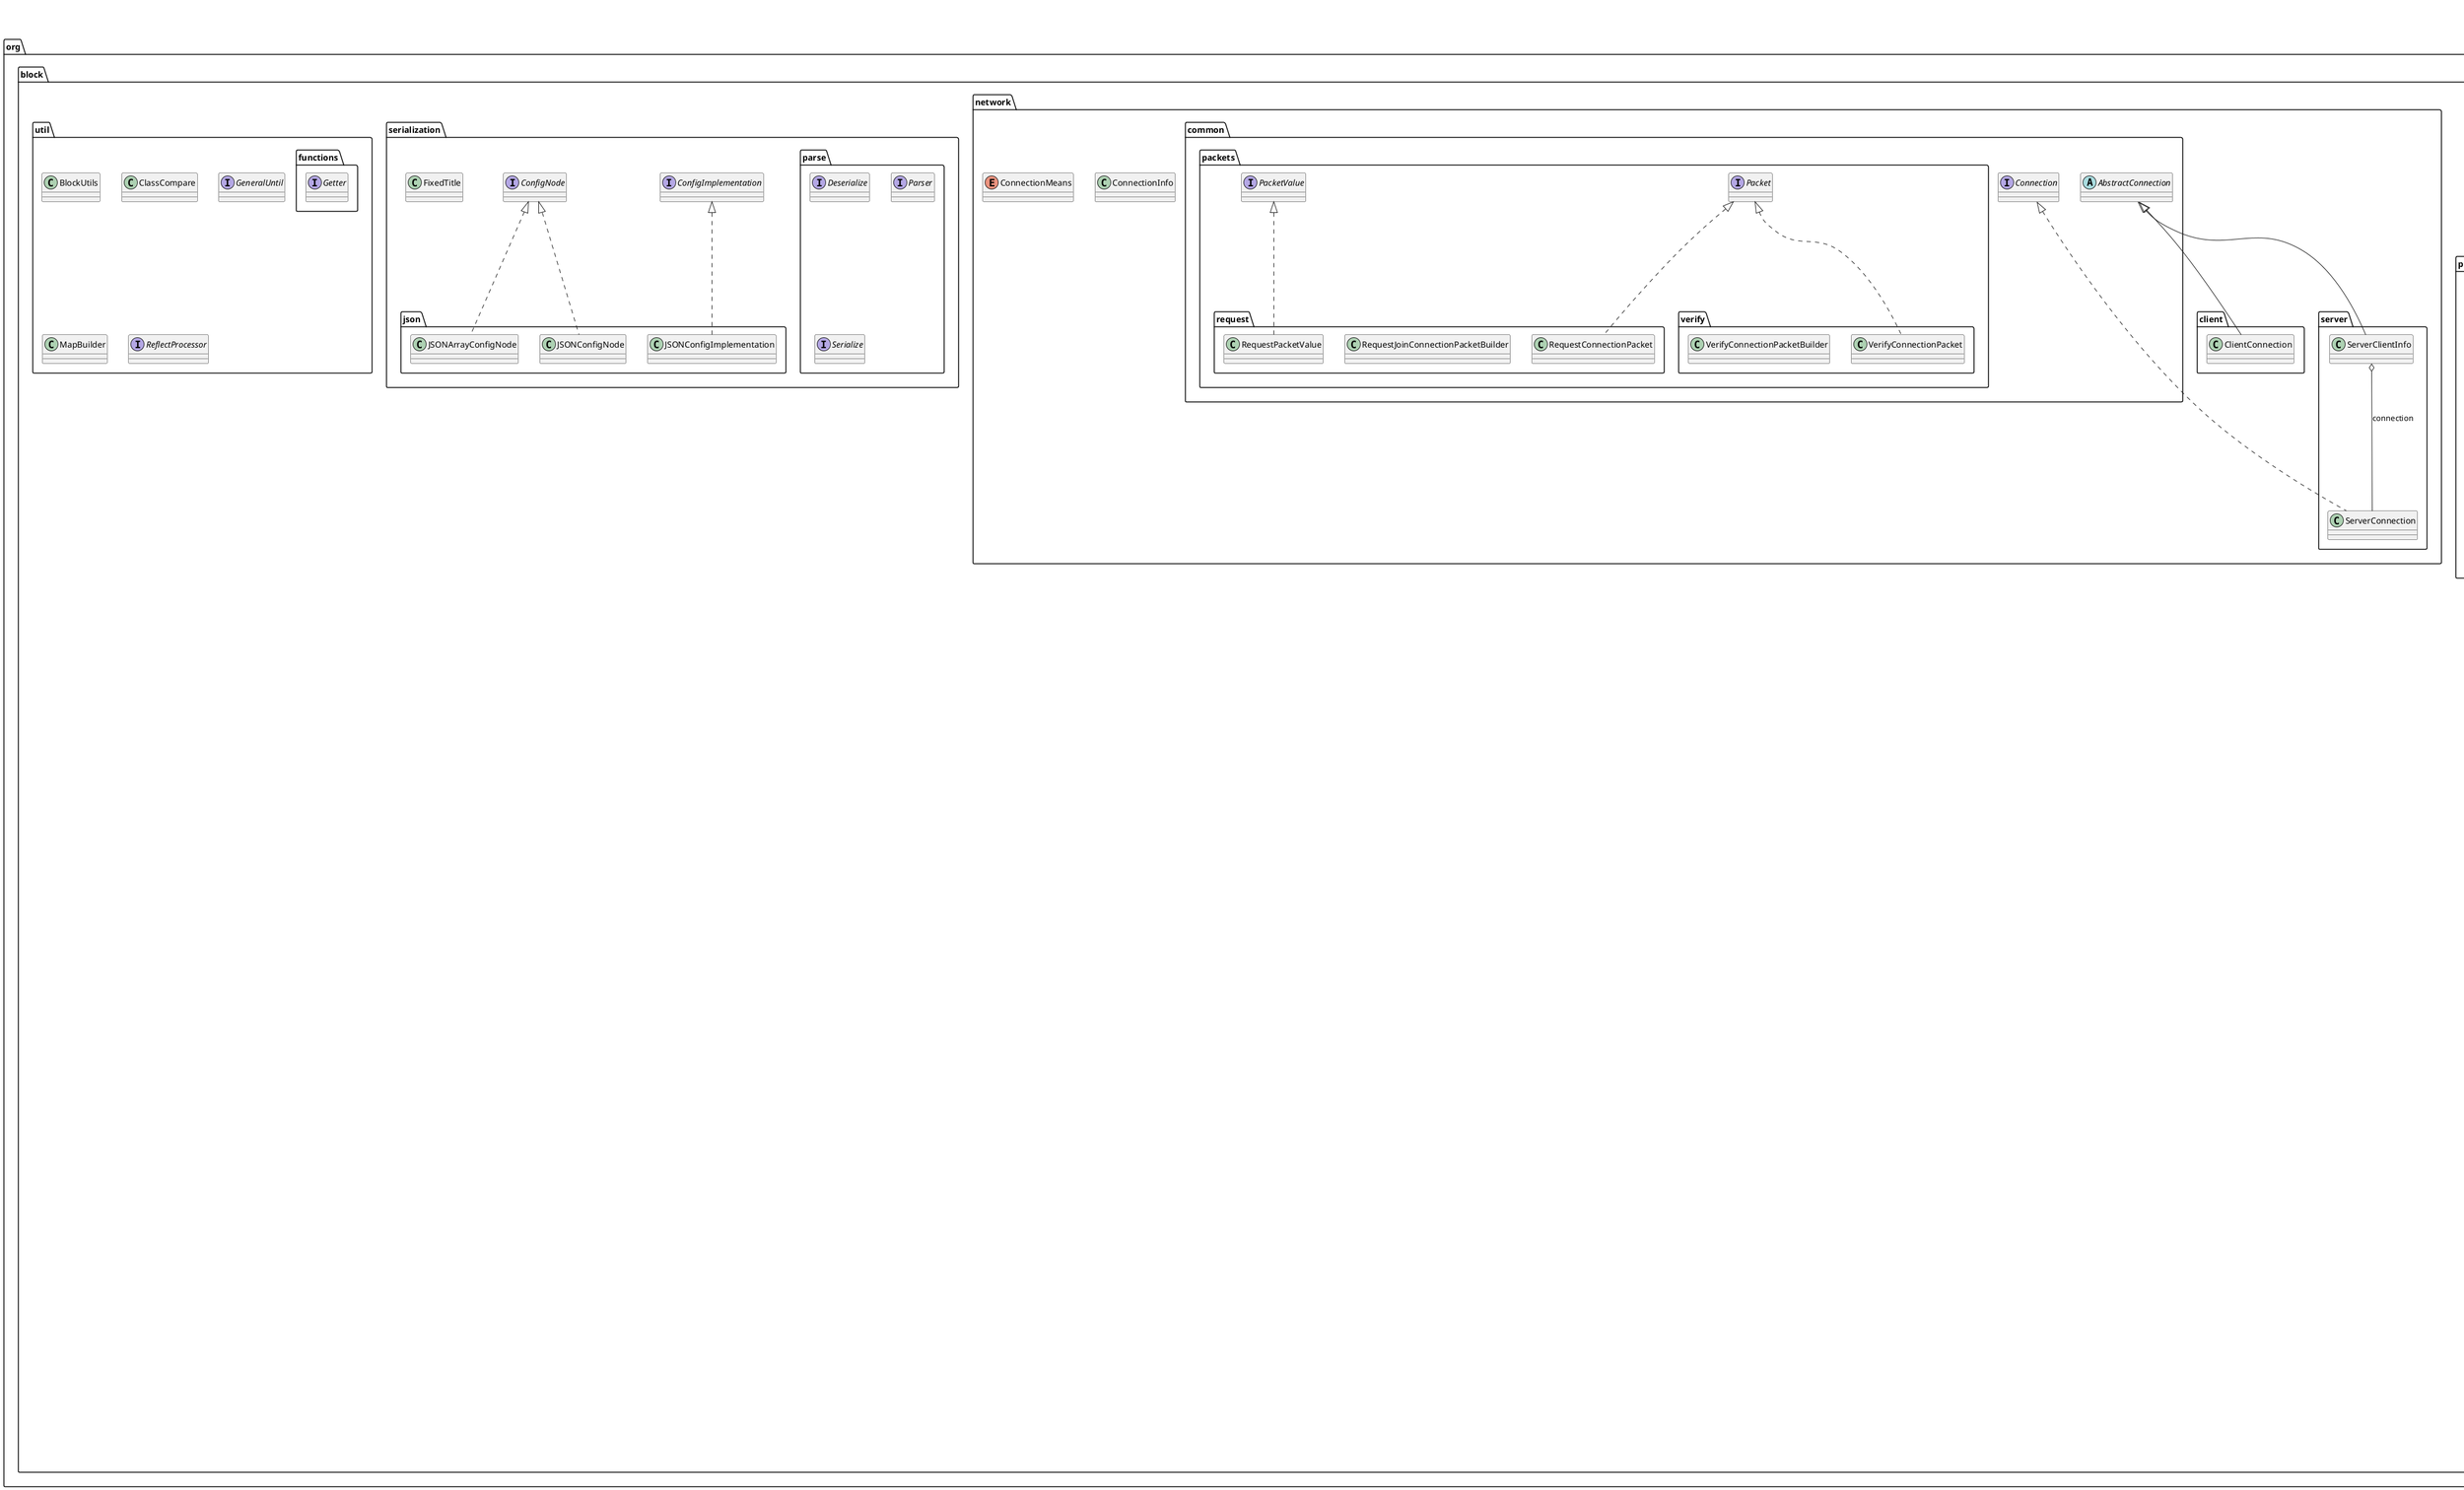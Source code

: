 @startuml

title __BLOCKS's Class Diagram__\n

  namespace org.block {
    class org.block.Blocks {
    }
    namespace network {
      class org.block.network.ConnectionInfo {
      }
      enum ConnectionMeans {
      }
      namespace client {
        class org.block.network.client.ClientConnection {
        }
      }
      namespace common {
        abstract class org.block.network.common.AbstractConnection {
        }
        interface org.block.network.common.Connection {
        }
        namespace packets {
          interface org.block.network.common.packets.Packet {
          }
        }
        namespace packets {
          interface org.block.network.common.packets.PacketValue {
          }
          namespace request {
            class org.block.network.common.packets.request.RequestConnectionPacket {
            }
            class org.block.network.common.packets.request.RequestJoinConnectionPacketBuilder {
            }
            class org.block.network.common.packets.request.RequestPacketValue {
            }
          }
          namespace verify {
            class org.block.network.common.packets.verify.VerifyConnectionPacket {
            }
            class org.block.network.common.packets.verify.VerifyConnectionPacketBuilder {
            }
          }
        }
      }
      namespace server {
        class org.block.network.server.ServerClientInfo {
        }
        class org.block.network.server.ServerConnection {
        }
      }
    }
    namespace plugin {
      interface org.block.plugin.Plugin {
      }
      class org.block.plugin.PluginContainer {
      }
      class org.block.plugin.PluginContainers {
      }
      namespace event {
        interface org.block.plugin.event.Event {
        }
        interface org.block.plugin.event.EventListener {
        }
      }
      namespace launch {
        interface org.block.plugin.launch.LaunchEvent {
        }
        interface org.block.plugin.launch.LaunchListener {
        }
        namespace event {
          class org.block.plugin.launch.event.ModuleRegisterEvent {
          }
        }
        namespace meta {
          interface org.block.plugin.launch.meta.Author {
          }
          interface org.block.plugin.launch.meta.Dependent {
          }
          interface org.block.plugin.launch.meta.Inject {
          }
          enum InjectData {
          }
        }
      }
      namespace standard {
        class org.block.plugin.standard.OpenBlockModule {
        }
        class org.block.plugin.standard.OpenBlockPlugin {
        }
        class org.block.plugin.standard.OpenBlockProject {
        }
        namespace panel {
          class org.block.plugin.standard.panel.OpenBlockNewPanel {
          }
        }
      }
    }
    namespace project.block {
      abstract class org.block.project.block.AbstractBlock {
      }
      interface org.block.project.block.Block {
      }
      interface org.block.project.block.BlockType {
      }
      interface org.block.project.block.Shapes {
      }
      namespace assists {
        abstract class org.block.project.block.assists.AbstractAttachable {
        }
        abstract class org.block.project.block.assists.AbstractBlockList {
        }
        abstract class org.block.project.block.assists.AbstractSingleBlockList {
        }
        abstract class org.block.project.block.assists.AbstractText {
        }
        interface org.block.project.block.assists.BlockList {
        }
      }
      namespace event {
        interface org.block.project.block.event.BlockEvent {
        }
        namespace mouse {
          class org.block.project.block.event.mouse.BlockMouseClickEvent {
          }
          interface org.block.project.block.event.mouse.BlockMouseEvent {
          }
        }
      }
      namespace input {
        class org.block.project.block.input.OpenBlockDialog {
        }
        class org.block.project.block.input.PanelDialog {
        }
        namespace type {
          class org.block.project.block.input.type.CharDialog {
          }
          class org.block.project.block.input.type.CollectionDialog {
          }
          class org.block.project.block.input.type.DecimalNumberDialog {
          }
          class org.block.project.block.input.type.StringDialog {
          }
          interface org.block.project.block.input.type.ValueDialog {
          }
          abstract class org.block.project.block.input.type.WholeNumberDialog {
          }
        }
      }
      namespace java{
        namespace operation {
          abstract class org.block.project.block.java.operation.AbstractNumberOperation {
          }
          class org.block.project.block.java.operation.MinusOperation {
          }
          class org.block.project.block.java.operation.SumOperation {
          }
        }
        namespace start.method {
          class org.block.project.block.java.start.method.MethodBlock {
          }
        }
        namespace value {
          abstract class org.block.project.block.java.value.AbstractValue {
          }
          class org.block.project.block.java.value.BooleanBlock {
          }
          class org.block.project.block.java.value.StringBlock {
          namespace number {
            class org.block.project.block.java.value.number.IntegerBlock {
            }
            abstract class org.block.project.block.java.value.number.NumberBlock {
            }
        }
        namespace variable {
          class org.block.project.block.java.variable.UseVariableBlock {
          }
          class org.block.project.block.java.variable.VariableBlock {
          }
        }
      }
    }
    namespace project {
      namespace context {
        class org.block.project.context.DragContext {
        }
      }
      namespace exception {
        class org.block.project.exception.InvalidBlockException {
        }
      }
      namespace module {
        interface org.block.project.module.Module {
        }
        namespace project {
          interface org.block.project.module.project.Project {
          }
          class org.block.project.module.project.UnloadedProject {
          }
        }
      }
      namespace panel {
        class org.block.project.panel.ProjectsPanel {
        }
        namespace inproject {
          class org.block.project.panel.inproject.BlockDisplayPanel {
          }
          class org.block.project.panel.inproject.ChooserDisplayPanel {
          }
          class org.block.project.panel.inproject.MainDisplayPanel {
          }
          class org.block.project.panel.inproject.Toolbar {
          }
        }
      }
      namespace section {
        class org.block.project.section.BlockSection {
        }
        interface org.block.project.section.GUISection {
        }
        class org.block.project.section.GroupedSection {
        }
        class org.block.project.section.SpecificSection {
        }
      }
    }
    namespace serialization {
      interface org.block.serialization.ConfigImplementation {
      }
      interface org.block.serialization.ConfigNode {
      }
      class org.block.serialization.FixedTitle {
      }
      namespace json {
        class org.block.serialization.json.JSONArrayConfigNode {
        }
        class org.block.serialization.json.JSONConfigImplementation {
        }
        class org.block.serialization.json.JSONConfigNode {
        }
      }
      namespace parse {
        interface org.block.serialization.parse.Deserialize {
        }
        interface org.block.serialization.parse.Parser {
        }
        interface org.block.serialization.parse.Serialize {
        }
      }
    }
    namespace util {
      class org.block.util.BlockUtils {
      }
      class org.block.util.ClassCompare {
      }
      interface org.block.util.GeneralUntil {
      }
      class org.block.util.MapBuilder {
      }
      interface org.block.util.ReflectProcessor {
      }
      namespace functions {
        interface org.block.util.functions.Getter {
        }
      }
    }
  }
  

  org.block.Blocks o-- org.block.project.module.project.Project.Loaded : loadedProject
  org.block.Blocks o-- org.block.plugin.PluginContainers : plugins
  org.block.network.client.ClientConnection -up-|> org.block.network.common.AbstractConnection
  org.block.network.common.AbstractConnection .up.|> org.block.network.common.Connection.Direct
  org.block.network.common.packets.request.RequestConnectionPacket .up.|> org.block.network.common.packets.Packet
  org.block.network.common.packets.request.RequestJoinConnectionPacketBuilder .up.|> org.block.network.common.packets.Packet.PacketBuilder
  org.block.network.common.packets.request.RequestPacketValue .up.|> org.block.network.common.packets.PacketValue
  org.block.network.common.packets.verify.VerifyConnectionPacket .up.|> org.block.network.common.packets.Packet
  org.block.network.common.packets.verify.VerifyConnectionPacketBuilder .up.|> org.block.network.common.packets.Packet.PacketBuilder
  org.block.network.server.ServerClientInfo -up-|> org.block.network.common.AbstractConnection
  org.block.network.server.ServerClientInfo o-- org.block.network.server.ServerConnection : connection
  org.block.network.server.ServerConnection .up.|> org.block.network.common.Connection
  org.block.plugin.PluginContainer .up.|> java.lang.Comparable
  org.block.plugin.PluginContainers -up-|> java.util.TreeSet
  org.block.plugin.launch.event.ModuleRegisterEvent .up.|> org.block.plugin.launch.LaunchEvent
  org.block.plugin.standard.OpenBlockModule .up.|> org.block.project.module.Module
  org.block.plugin.standard.OpenBlockProject .up.|> org.block.project.module.project.Project.Loaded
  org.block.plugin.standard.OpenBlockProject o-- org.block.project.panel.inproject.MainDisplayPanel : panel
  org.block.plugin.standard.OpenBlockProject o-- org.block.project.panel.inproject.Toolbar : toolbar
  org.block.plugin.standard.panel.OpenBlockNewPanel -up-|> javax.swing.JPanel
  org.block.project.block.AbstractBlock .up.|> org.block.project.block.Block
  org.block.project.block.AbstractBlock o-- org.block.project.block.Block.AttachableBlock : attachedTo
  org.block.project.block.assists.AbstractAttachable .up.|> org.block.project.block.Block.AttachableBlock
  org.block.project.block.assists.AbstractAttachable -up-|> org.block.project.block.AbstractBlock
  org.block.project.block.assists.AbstractBlockList .up.|> org.block.project.block.assists.BlockList
  org.block.project.block.assists.AbstractSingleBlockList .up.|> org.block.project.block.assists.BlockList.Single
  org.block.project.block.assists.AbstractSingleBlockList o-- T : value
  org.block.project.block.assists.AbstractText .up.|> org.block.project.block.Block.TextBlock
  org.block.project.block.assists.AbstractText -up-|> org.block.project.block.AbstractBlock
  org.block.project.block.event.mouse.BlockMouseClickEvent .up.|> org.block.project.block.event.mouse.BlockMouseEvent.Button
  org.block.project.block.event.mouse.BlockMouseClickEvent o-- org.block.project.block.Block : clicked
  org.block.project.block.input.OpenBlockDialog -up-|> javax.swing.JDialog
  org.block.project.block.input.PanelDialog -up-|> javax.swing.JPanel
  org.block.project.block.input.type.CharDialog .up.|> org.block.project.block.input.type.ValueDialog
  org.block.project.block.input.type.CharDialog -up-|> org.block.project.block.input.PanelDialog
  org.block.project.block.input.type.CollectionDialog .up.|> org.block.project.block.input.type.ValueDialog
  org.block.project.block.input.type.CollectionDialog -up-|> org.block.project.block.input.PanelDialog
  org.block.project.block.input.type.DecimalNumberDialog .up.|> org.block.project.block.input.type.ValueDialog
  org.block.project.block.input.type.DecimalNumberDialog -up-|> org.block.project.block.input.PanelDialog
  org.block.project.block.input.type.StringDialog .up.|> org.block.project.block.input.type.ValueDialog
  org.block.project.block.input.type.StringDialog -up-|> org.block.project.block.input.PanelDialog
  org.block.project.block.input.type.WholeNumberDialog .up.|> org.block.project.block.input.type.ValueDialog
  org.block.project.block.input.type.WholeNumberDialog -up-|> org.block.project.block.input.PanelDialog
  org.block.project.block.java.operation.AbstractNumberOperation .up.|> org.block.project.block.Block.TextBlock
  org.block.project.block.java.operation.AbstractNumberOperation .up.|> org.block.project.block.Block.ValueBlock
  org.block.project.block.java.operation.AbstractNumberOperation -up-|> org.block.project.block.assists.AbstractAttachable
  org.block.project.block.java.operation.MinusOperation -up-|> org.block.project.block.java.operation.AbstractNumberOperation
  org.block.project.block.java.operation.SumOperation -up-|> org.block.project.block.java.operation.AbstractNumberOperation
  org.block.project.block.java.start.method.MethodBlock .up.|> org.block.project.block.Block.CalledBlock.CodeStartBlock
  org.block.project.block.java.start.method.MethodBlock .up.|> org.block.project.block.Block.SpecificSectionBlock
  org.block.project.block.java.start.method.MethodBlock -up-|> org.block.project.block.assists.AbstractAttachable
  org.block.project.block.java.value.AbstractValue .up.|> org.block.project.block.Block.TextBlock
  org.block.project.block.java.value.AbstractValue .up.|> org.block.project.block.Block.ValueBlock.ConnectedValueBlock
  org.block.project.block.java.value.AbstractValue -up-|> org.block.project.block.AbstractBlock
  org.block.project.block.java.value.AbstractValue o-- V : value
  org.block.project.block.java.value.BooleanBlock -up-|> org.block.project.block.java.value.AbstractValue
  org.block.project.block.java.value.StringBlock .up.|> org.block.project.block.Block.ValueBlock.ConnectedValueBlock.MutableConnectedValueBlock
  org.block.project.block.java.value.StringBlock -up-|> org.block.project.block.java.value.AbstractValue
  org.block.project.block.java.value.number.IntegerBlock -up-|> org.block.project.block.java.value.number.NumberBlock
  org.block.project.block.java.value.number.NumberBlock .up.|> org.block.project.block.Block.ValueBlock.ConnectedValueBlock.MutableConnectedValueBlock
  org.block.project.block.java.value.number.NumberBlock -up-|> org.block.project.block.java.value.AbstractValue
  org.block.project.block.java.variable.UseVariableBlock .up.|> org.block.project.block.Block.LinkedBlock
  org.block.project.block.java.variable.UseVariableBlock .up.|> org.block.project.block.Block.SpecificSectionBlock
  org.block.project.block.java.variable.UseVariableBlock .up.|> org.block.project.block.Block.ValueBlock
  org.block.project.block.java.variable.UseVariableBlock -up-|> org.block.project.block.assists.AbstractAttachable
  org.block.project.block.java.variable.VariableBlock .up.|> org.block.project.block.Block.SpecificSectionBlock
  org.block.project.block.java.variable.VariableBlock -up-|> org.block.project.block.assists.AbstractAttachable
  org.block.project.context.DragContext o-- org.block.project.block.Block : attached
  org.block.project.context.DragContext o-- org.block.project.block.Block : dragging
  org.block.project.exception.InvalidBlockException -up-|> java.io.IOException
  org.block.project.exception.InvalidBlockException o-- org.block.project.block.Block : block
  org.block.project.module.project.UnloadedProject .up.|> org.block.project.module.project.Project
  org.block.project.module.project.UnloadedProject o-- org.block.project.module.Module : tempModule
  org.block.project.panel.ProjectsPanel -up-|> javax.swing.JPanel
  org.block.project.panel.ProjectsPanel o-- org.block.project.panel.ProjectsPanel.Search : searchingThread
  org.block.project.panel.ProjectsPanel o-- org.block.project.module.project.UnloadedProject : selected
  org.block.project.panel.inproject.BlockDisplayPanel -up-|> javax.swing.JPanel
  org.block.project.panel.inproject.BlockDisplayPanel o-- org.block.project.context.DragContext : context
  org.block.project.panel.inproject.ChooserDisplayPanel -up-|> javax.swing.JPanel
  org.block.project.panel.inproject.MainDisplayPanel -up-|> javax.swing.JPanel
  org.block.project.panel.inproject.MainDisplayPanel o-- org.block.project.panel.inproject.BlockDisplayPanel : block
  org.block.project.panel.inproject.MainDisplayPanel o-- org.block.project.panel.inproject.ChooserDisplayPanel : chooser
  org.block.project.panel.inproject.Toolbar -up-|> javax.swing.JMenuBar
  org.block.project.section.BlockSection .up.|> org.block.project.section.GUISection
  org.block.project.section.BlockSection -up-|> javax.swing.JPanel
  org.block.project.section.BlockSection o-- org.block.project.section.BlockSection.BlockPanel : panel
  org.block.project.section.BlockSection o-- org.block.project.section.GUISection : parent
  org.block.project.section.GroupedSection .up.|> org.block.project.section.GUISection
  org.block.project.section.GroupedSection -up-|> javax.swing.JPanel
  org.block.project.section.GroupedSection o-- org.block.project.section.GUISection : parent
  org.block.project.section.SpecificSection -up-|> org.block.project.section.GroupedSection
  org.block.serialization.json.JSONArrayConfigNode .up.|> org.block.serialization.ConfigNode
  org.block.serialization.json.JSONConfigImplementation .up.|> org.block.serialization.ConfigImplementation
  org.block.serialization.json.JSONConfigNode .up.|> org.block.serialization.ConfigNode

@enduml
